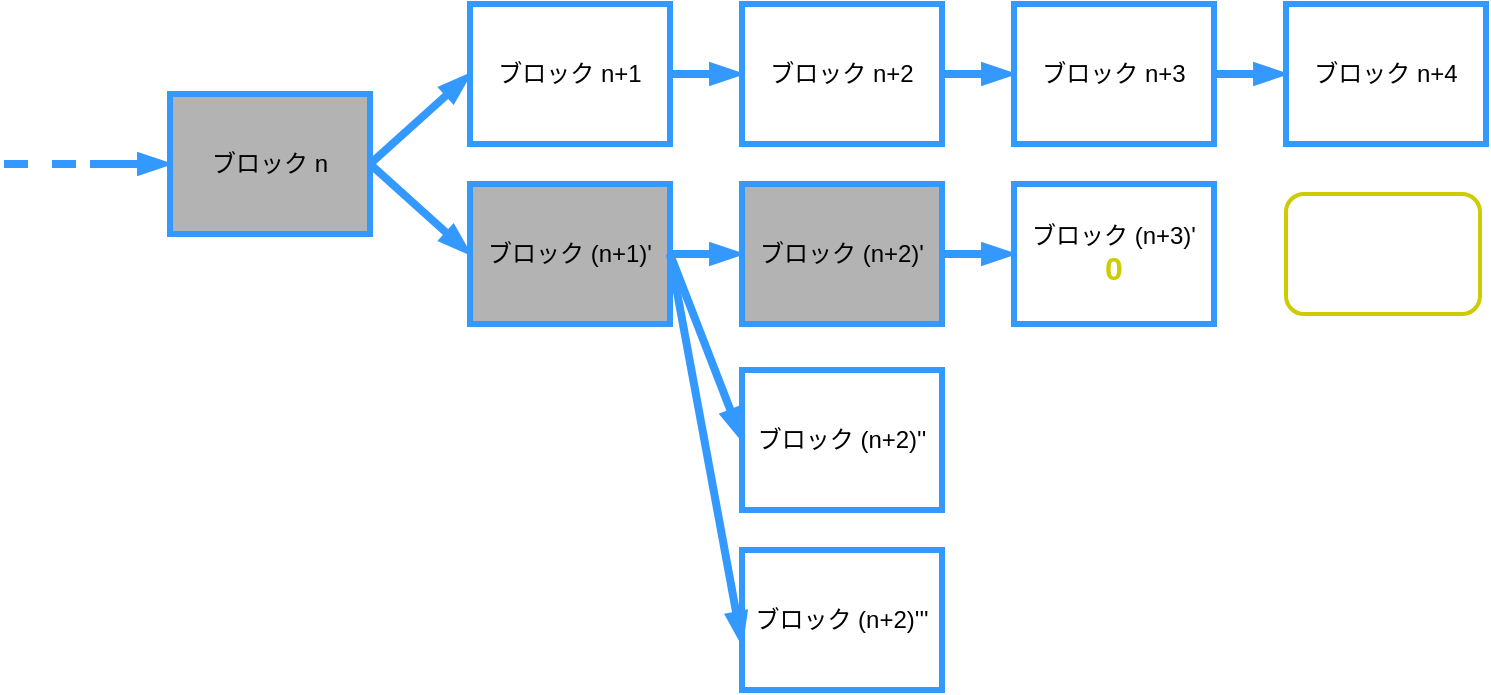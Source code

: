 <mxfile scale="10" border="0">
    <diagram id="U5lu_Pno9iwjzaqwwoQx" name="ページ1">
        <mxGraphModel dx="1702" dy="547" grid="1" gridSize="10" guides="1" tooltips="1" connect="1" arrows="1" fold="1" page="1" pageScale="1" pageWidth="1169" pageHeight="827" math="0" shadow="0">
            <root>
                <mxCell id="0"/>
                <mxCell id="1" parent="0"/>
                <mxCell id="2" value="ブロック n" style="whiteSpace=wrap;html=1;strokeWidth=3;strokeColor=#3399FF;fillColor=#B3B3B3;" parent="1" vertex="1">
                    <mxGeometry x="80" y="250" width="100" height="70" as="geometry"/>
                </mxCell>
                <mxCell id="3" value="ブロック (n+1)'" style="whiteSpace=wrap;html=1;strokeWidth=3;strokeColor=#3399FF;fillColor=#B3B3B3;" parent="1" vertex="1">
                    <mxGeometry x="230" y="295" width="100" height="70" as="geometry"/>
                </mxCell>
                <mxCell id="4" value="ブロック n+1" style="whiteSpace=wrap;html=1;strokeWidth=3;strokeColor=#3399FF;" parent="1" vertex="1">
                    <mxGeometry x="230" y="205" width="100" height="70" as="geometry"/>
                </mxCell>
                <mxCell id="5" value="ブロック n+2&lt;br&gt;" style="whiteSpace=wrap;html=1;strokeWidth=3;strokeColor=#3399FF;" parent="1" vertex="1">
                    <mxGeometry x="366" y="205" width="100" height="70" as="geometry"/>
                </mxCell>
                <mxCell id="6" value="" style="endArrow=blockThin;html=1;endFill=1;strokeWidth=4;strokeColor=#3399FF;exitX=1;exitY=0.5;exitDx=0;exitDy=0;entryX=0;entryY=0.5;entryDx=0;entryDy=0;" parent="1" source="2" target="4" edge="1">
                    <mxGeometry width="50" height="50" relative="1" as="geometry">
                        <mxPoint x="250" y="310" as="sourcePoint"/>
                        <mxPoint x="300" y="260" as="targetPoint"/>
                    </mxGeometry>
                </mxCell>
                <mxCell id="7" value="" style="endArrow=blockThin;html=1;endFill=1;strokeWidth=4;strokeColor=#3399FF;exitX=1;exitY=0.5;exitDx=0;exitDy=0;entryX=0;entryY=0.5;entryDx=0;entryDy=0;" parent="1" source="2" target="3" edge="1">
                    <mxGeometry width="50" height="50" relative="1" as="geometry">
                        <mxPoint x="190" y="295" as="sourcePoint"/>
                        <mxPoint x="240" y="250" as="targetPoint"/>
                    </mxGeometry>
                </mxCell>
                <mxCell id="8" value="" style="endArrow=blockThin;html=1;endFill=1;strokeWidth=4;strokeColor=#3399FF;exitX=1;exitY=0.5;exitDx=0;exitDy=0;" parent="1" source="4" target="5" edge="1">
                    <mxGeometry width="50" height="50" relative="1" as="geometry">
                        <mxPoint x="385" y="295" as="sourcePoint"/>
                        <mxPoint x="435" y="340" as="targetPoint"/>
                    </mxGeometry>
                </mxCell>
                <mxCell id="9" value="" style="endArrow=blockThin;html=1;endFill=1;strokeWidth=4;strokeColor=#3399FF;entryX=0;entryY=0.5;entryDx=0;entryDy=0;" parent="1" target="2" edge="1">
                    <mxGeometry width="50" height="50" relative="1" as="geometry">
                        <mxPoint x="40" y="285" as="sourcePoint"/>
                        <mxPoint x="78" y="250" as="targetPoint"/>
                    </mxGeometry>
                </mxCell>
                <mxCell id="10" value="" style="endArrow=none;dashed=1;html=1;strokeColor=#3399FF;strokeWidth=4;" parent="1" edge="1">
                    <mxGeometry width="50" height="50" relative="1" as="geometry">
                        <mxPoint x="-3" y="285" as="sourcePoint"/>
                        <mxPoint x="47" y="285" as="targetPoint"/>
                    </mxGeometry>
                </mxCell>
                <mxCell id="12" value="ブロック n+3&lt;br&gt;" style="whiteSpace=wrap;html=1;strokeWidth=3;strokeColor=#3399FF;" parent="1" vertex="1">
                    <mxGeometry x="502" y="205" width="100" height="70" as="geometry"/>
                </mxCell>
                <mxCell id="13" value="" style="endArrow=blockThin;html=1;endFill=1;strokeWidth=4;strokeColor=#3399FF;exitX=1;exitY=0.5;exitDx=0;exitDy=0;" parent="1" target="12" edge="1">
                    <mxGeometry width="50" height="50" relative="1" as="geometry">
                        <mxPoint x="466" y="240" as="sourcePoint"/>
                        <mxPoint x="571" y="340" as="targetPoint"/>
                    </mxGeometry>
                </mxCell>
                <mxCell id="23" value="ブロック (n+2)'" style="whiteSpace=wrap;html=1;strokeWidth=3;strokeColor=#3399FF;fillColor=#B3B3B3;" parent="1" vertex="1">
                    <mxGeometry x="366" y="295" width="100" height="70" as="geometry"/>
                </mxCell>
                <mxCell id="24" value="" style="endArrow=blockThin;html=1;endFill=1;strokeWidth=4;strokeColor=#3399FF;exitX=1;exitY=0.5;exitDx=0;exitDy=0;" parent="1" target="23" edge="1">
                    <mxGeometry width="50" height="50" relative="1" as="geometry">
                        <mxPoint x="330" y="330" as="sourcePoint"/>
                        <mxPoint x="435" y="430" as="targetPoint"/>
                    </mxGeometry>
                </mxCell>
                <mxCell id="25" value="ブロック (n+3)'&lt;br&gt;&lt;b&gt;&lt;font color=&quot;#cccc00&quot; style=&quot;font-size: 16px;&quot;&gt;0&lt;/font&gt;&lt;/b&gt;" style="whiteSpace=wrap;html=1;strokeWidth=3;strokeColor=#3399FF;" parent="1" vertex="1">
                    <mxGeometry x="502" y="295" width="100" height="70" as="geometry"/>
                </mxCell>
                <mxCell id="26" value="" style="endArrow=blockThin;html=1;endFill=1;strokeWidth=4;strokeColor=#3399FF;exitX=1;exitY=0.5;exitDx=0;exitDy=0;" parent="1" target="25" edge="1">
                    <mxGeometry width="50" height="50" relative="1" as="geometry">
                        <mxPoint x="466" y="330" as="sourcePoint"/>
                        <mxPoint x="571" y="430" as="targetPoint"/>
                    </mxGeometry>
                </mxCell>
                <mxCell id="27" value="ブロック (n+2)''" style="whiteSpace=wrap;html=1;strokeWidth=3;strokeColor=#3399FF;" parent="1" vertex="1">
                    <mxGeometry x="366" y="388" width="100" height="70" as="geometry"/>
                </mxCell>
                <mxCell id="28" value="ブロック (n+2)'''" style="whiteSpace=wrap;html=1;strokeWidth=3;strokeColor=#3399FF;" parent="1" vertex="1">
                    <mxGeometry x="366" y="478" width="100" height="70" as="geometry"/>
                </mxCell>
                <mxCell id="29" value="" style="endArrow=blockThin;html=1;endFill=1;strokeWidth=4;strokeColor=#3399FF;entryX=0;entryY=0.5;entryDx=0;entryDy=0;" parent="1" target="27" edge="1">
                    <mxGeometry width="50" height="50" relative="1" as="geometry">
                        <mxPoint x="330" y="330" as="sourcePoint"/>
                        <mxPoint x="376" y="340" as="targetPoint"/>
                    </mxGeometry>
                </mxCell>
                <mxCell id="30" value="" style="endArrow=blockThin;html=1;endFill=1;strokeWidth=4;strokeColor=#3399FF;entryX=0;entryY=0.671;entryDx=0;entryDy=0;exitX=1;exitY=0.5;exitDx=0;exitDy=0;entryPerimeter=0;" parent="1" source="3" target="28" edge="1">
                    <mxGeometry width="50" height="50" relative="1" as="geometry">
                        <mxPoint x="320" y="440" as="sourcePoint"/>
                        <mxPoint x="356" y="533" as="targetPoint"/>
                    </mxGeometry>
                </mxCell>
                <mxCell id="31" value="ブロック n+4" style="whiteSpace=wrap;html=1;strokeWidth=3;strokeColor=#3399FF;" parent="1" vertex="1">
                    <mxGeometry x="638" y="205" width="100" height="70" as="geometry"/>
                </mxCell>
                <mxCell id="32" value="" style="endArrow=blockThin;html=1;endFill=1;strokeWidth=4;strokeColor=#3399FF;exitX=1;exitY=0.5;exitDx=0;exitDy=0;" parent="1" target="31" edge="1">
                    <mxGeometry width="50" height="50" relative="1" as="geometry">
                        <mxPoint x="602" y="240" as="sourcePoint"/>
                        <mxPoint x="707" y="340" as="targetPoint"/>
                    </mxGeometry>
                </mxCell>
                <mxCell id="38" value="" style="rounded=1;whiteSpace=wrap;html=1;fontSize=16;fontColor=#FF0000;strokeColor=#CCCC00;fillColor=none;strokeWidth=2;" parent="1" vertex="1">
                    <mxGeometry x="638" y="300" width="97" height="60" as="geometry"/>
                </mxCell>
            </root>
        </mxGraphModel>
    </diagram>
</mxfile>
